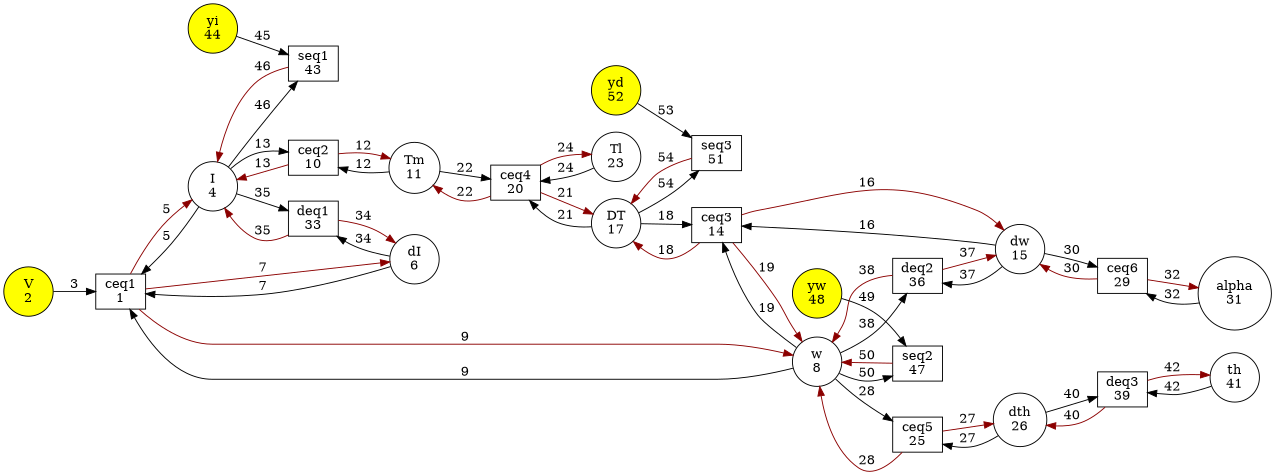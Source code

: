 digraph G {
rankdir = LR;
size ="8.5"
node [shape = box, fillcolor = white, style = filled, label="ceq1
1"]; ceq1;
node [shape = box, fillcolor = white, style = filled, label="ceq2
10"]; ceq2;
node [shape = box, fillcolor = white, style = filled, label="ceq3
14"]; ceq3;
node [shape = box, fillcolor = white, style = filled, label="ceq4
20"]; ceq4;
node [shape = box, fillcolor = white, style = filled, label="ceq5
25"]; ceq5;
node [shape = box, fillcolor = white, style = filled, label="ceq6
29"]; ceq6;
node [shape = box, fillcolor = white, style = filled, label="deq1
33"]; deq1;
node [shape = box, fillcolor = white, style = filled, label="deq2
36"]; deq2;
node [shape = box, fillcolor = white, style = filled, label="deq3
39"]; deq3;
node [shape = box, fillcolor = white, style = filled, label="seq1
43"]; seq1;
node [shape = box, fillcolor = white, style = filled, label="seq2
47"]; seq2;
node [shape = box, fillcolor = white, style = filled, label="seq3
51"]; seq3;
node [shape = circle, fillcolor = yellow, style = filled, label="V
2"]; V;
node [shape = circle, fillcolor = white, style = filled, label="I
4"]; I;
node [shape = circle, fillcolor = white, style = filled, label="dI
6"]; dI;
node [shape = circle, fillcolor = white, style = filled, label="w
8"]; w;
node [shape = circle, fillcolor = white, style = filled, label="Tm
11"]; Tm;
node [shape = circle, fillcolor = white, style = filled, label="dw
15"]; dw;
node [shape = circle, fillcolor = white, style = filled, label="DT
17"]; DT;
node [shape = circle, fillcolor = white, style = filled, label="Tl
23"]; Tl;
node [shape = circle, fillcolor = white, style = filled, label="dth
26"]; dth;
node [shape = circle, fillcolor = white, style = filled, label="alpha
31"]; alpha;
node [shape = circle, fillcolor = white, style = filled, label="th
41"]; th;
node [shape = circle, fillcolor = yellow, style = filled, label="yi
44"]; yi;
node [shape = circle, fillcolor = yellow, style = filled, label="yw
48"]; yw;
node [shape = circle, fillcolor = yellow, style = filled, label="yd
52"]; yd;
V -> ceq1 [penwidth = 1, label = "3"];
ceq1 -> I [penwidth = 1, label = "5", color = red4 ];
I -> ceq1 [penwidth = 1, label = "5"];
ceq1 -> dI [penwidth = 1, label = "7", color = red4 ];
dI -> ceq1 [penwidth = 1, label = "7"];
ceq1 -> w [penwidth = 1, label = "9", color = red4 ];
w -> ceq1 [penwidth = 1, label = "9"];
ceq2 -> Tm [penwidth = 1, label = "12", color = red4 ];
Tm -> ceq2 [penwidth = 1, label = "12"];
ceq2 -> I [penwidth = 1, label = "13", color = red4 ];
I -> ceq2 [penwidth = 1, label = "13"];
ceq3 -> dw [penwidth = 1, label = "16", color = red4 ];
dw -> ceq3 [penwidth = 1, label = "16"];
ceq3 -> DT [penwidth = 1, label = "18", color = red4 ];
DT -> ceq3 [penwidth = 1, label = "18"];
ceq3 -> w [penwidth = 1, label = "19", color = red4 ];
w -> ceq3 [penwidth = 1, label = "19"];
ceq4 -> DT [penwidth = 1, label = "21", color = red4 ];
DT -> ceq4 [penwidth = 1, label = "21"];
ceq4 -> Tm [penwidth = 1, label = "22", color = red4 ];
Tm -> ceq4 [penwidth = 1, label = "22"];
ceq4 -> Tl [penwidth = 1, label = "24", color = red4 ];
Tl -> ceq4 [penwidth = 1, label = "24"];
ceq5 -> dth [penwidth = 1, label = "27", color = red4 ];
dth -> ceq5 [penwidth = 1, label = "27"];
ceq5 -> w [penwidth = 1, label = "28", color = red4 ];
w -> ceq5 [penwidth = 1, label = "28"];
ceq6 -> dw [penwidth = 1, label = "30", color = red4 ];
dw -> ceq6 [penwidth = 1, label = "30"];
ceq6 -> alpha [penwidth = 1, label = "32", color = red4 ];
alpha -> ceq6 [penwidth = 1, label = "32"];
deq1 -> dI [penwidth = 1, label = "34", color = red4 ];
dI -> deq1 [penwidth = 1, label = "34"];
deq1 -> I [penwidth = 1, label = "35", color = red4 ];
I -> deq1 [penwidth = 1, label = "35"];
deq2 -> dw [penwidth = 1, label = "37", color = red4 ];
dw -> deq2 [penwidth = 1, label = "37"];
deq2 -> w [penwidth = 1, label = "38", color = red4 ];
w -> deq2 [penwidth = 1, label = "38"];
deq3 -> dth [penwidth = 1, label = "40", color = red4 ];
dth -> deq3 [penwidth = 1, label = "40"];
deq3 -> th [penwidth = 1, label = "42", color = red4 ];
th -> deq3 [penwidth = 1, label = "42"];
yi -> seq1 [penwidth = 1, label = "45"];
seq1 -> I [penwidth = 1, label = "46", color = red4 ];
I -> seq1 [penwidth = 1, label = "46"];
yw -> seq2 [penwidth = 1, label = "49"];
seq2 -> w [penwidth = 1, label = "50", color = red4 ];
w -> seq2 [penwidth = 1, label = "50"];
yd -> seq3 [penwidth = 1, label = "53"];
seq3 -> DT [penwidth = 1, label = "54", color = red4 ];
DT -> seq3 [penwidth = 1, label = "54"];
}
